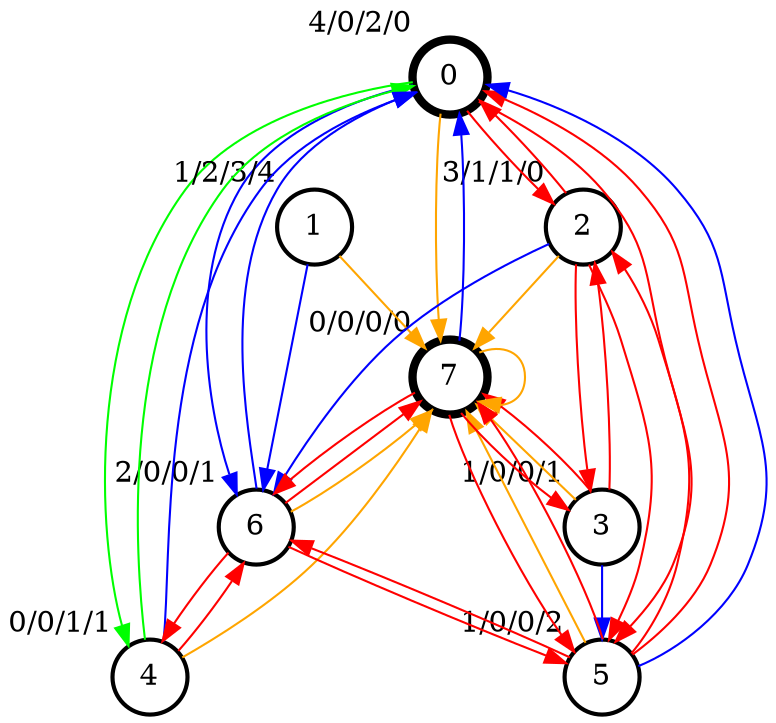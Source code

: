 digraph G {
margin = 0;
forcelabels = true;
node [ shape = circle, penwidth = 2 ];

0 [ pos = "0,1!", xlabel = "4/0/2/0", penwidth = 4 ];
1 [ pos = "2,2!", xlabel = "1/2/3/4" ];
2 [ pos = "4,1!", xlabel = "3/1/1/0" ];
3 [ pos = "4,3!", xlabel = "1/0/0/1" ];
4 [ pos = "6,4!", xlabel = "0/0/1/1" ];
5 [ pos = "9,1!", xlabel = "1/0/0/2" ];
6 [ pos = "9,4!", xlabel = "2/0/0/1" ];
7 [ pos = "9,3!", xlabel = "0/0/0/0", penwidth = 4 ];

0 -> 7 [ color = orange ];
0 -> 2 [ color = red ];
2 -> 0 [ color = red ];
0 -> 4 [ color = green ];
4 -> 0 [ color = green ];
0 -> 5 [ color = red ];
5 -> 0 [ color = red ];
0 -> 6 [ color = blue ];
1 -> 7 [ color = orange ];
1 -> 6 [ color = blue ];
2 -> 7 [ color = orange ];
2 -> 3 [ color = red ];
3 -> 2 [ color = red ];
2 -> 5 [ color = red ];
5 -> 2 [ color = red ];
2 -> 6 [ color = blue ];
3 -> 7 [ color = orange ];
3 -> 7 [ color = red ];
7 -> 3 [ color = red ];
3 -> 5 [ color = blue ];
4 -> 7 [ color = orange ];
4 -> 6 [ color = red ];
6 -> 4 [ color = red ];
4 -> 0 [ color = blue ];
5 -> 7 [ color = orange ];
5 -> 7 [ color = red ];
7 -> 5 [ color = red ];
5 -> 6 [ color = red ];
6 -> 5 [ color = red ];
5 -> 0 [ color = blue ];
7 -> 7 [ color = orange ];
7 -> 6 [ color = red ];
6 -> 7 [ color = red ];
7 -> 0 [ color = blue ];
6 -> 7 [ color = orange ];
6 -> 0 [ color = blue ];
}
